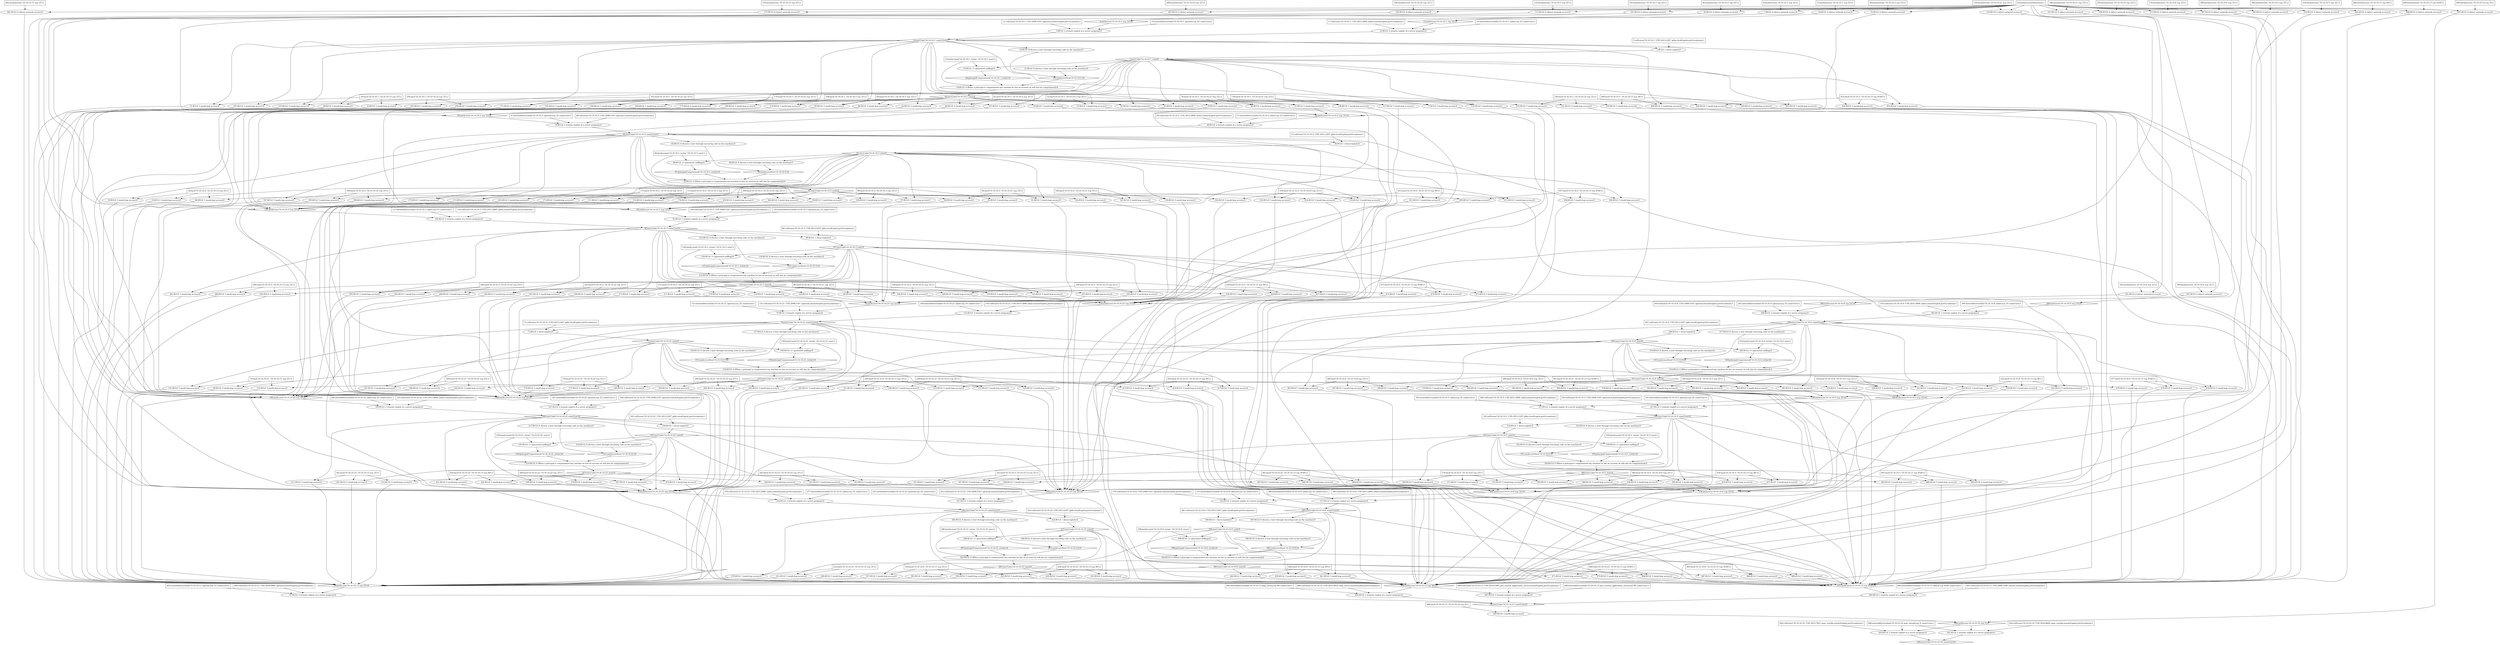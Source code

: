 digraph G {
	1 [label="1:execCode('10.10.10.1',root):0",shape=diamond];
	2 [label="2:RULE 1 (local exploit):0",shape=ellipse];
	3 [label="3:vulExists('10.10.10.1','CVE-2013-2207',glibc,localExploit,privEscalation):1",shape=box];
	4 [label="4:execCode('10.10.10.1',someUser):0",shape=diamond];
	5 [label="5:RULE 2 (remote exploit of a server program):0",shape=ellipse];
	6 [label="6:netAccess('10.10.10.1',tcp,'22'):0",shape=diamond];
	7 [label="7:RULE 6 (direct network access):0",shape=ellipse];
	8 [label="8:hacl(internet,'10.10.10.1',tcp,'22'):1",shape=box];
	9 [label="9:attackerLocated(internet):1",shape=box];
	10 [label="10:networkServiceInfo('10.10.10.1',openssh,tcp,'22',someUser):1",shape=box];
	11 [label="11:vulExists('10.10.10.1','CVE-2008-5161',openssh,remoteExploit,privEscalation):1",shape=box];
	12 [label="12:RULE 2 (remote exploit of a server program):0",shape=ellipse];
	13 [label="13:netAccess('10.10.10.1',tcp,'25'):0",shape=diamond];
	14 [label="14:RULE 6 (direct network access):0",shape=ellipse];
	15 [label="15:hacl(internet,'10.10.10.1',tcp,'25'):1",shape=box];
	16 [label="16:networkServiceInfo('10.10.10.1',safari,tcp,'25',someUser):1",shape=box];
	17 [label="17:vulExists('10.10.10.1','CVE-2015-2808',safari,remoteExploit,privEscalation):1",shape=box];
	18 [label="18:execCode('10.10.10.1',user):0",shape=diamond];
	19 [label="19:RULE 0 (When a principal is compromised any machine he has an account on will also be compromised):0",shape=ellipse];
	20 [label="20:canAccessHost('10.10.10.1'):0",shape=diamond];
	21 [label="21:RULE 8 (Access a host through executing code on the machine):0",shape=ellipse];
	22 [label="22:RULE 8 (Access a host through executing code on the machine):0",shape=ellipse];
	23 [label="23:hasAccount('10.10.10.1_victim','10.10.10.1',user):1",shape=box];
	24 [label="24:principalCompromised('10.10.10.1_victim'):0",shape=diamond];
	25 [label="25:RULE 11 (password sniffing):0",shape=ellipse];
	26 [label="26:execCode('10.10.10.13',someUser):0",shape=diamond];
	27 [label="27:RULE 2 (remote exploit of a server program):0",shape=ellipse];
	28 [label="28:netAccess('10.10.10.13',tcp,'25'):0",shape=diamond];
	29 [label="29:RULE 5 (multi-hop access):0",shape=ellipse];
	30 [label="30:hacl('10.10.10.1','10.10.10.13',tcp,'25'):1",shape=box];
	31 [label="31:RULE 5 (multi-hop access):0",shape=ellipse];
	32 [label="32:RULE 5 (multi-hop access):0",shape=ellipse];
	33 [label="33:RULE 5 (multi-hop access):0",shape=ellipse];
	34 [label="34:hacl('10.10.10.2','10.10.10.13',tcp,'25'):1",shape=box];
	35 [label="35:execCode('10.10.10.2',root):0",shape=diamond];
	36 [label="36:RULE 1 (local exploit):0",shape=ellipse];
	37 [label="37:vulExists('10.10.10.2','CVE-2013-2207',glibc,localExploit,privEscalation):1",shape=box];
	38 [label="38:execCode('10.10.10.2',someUser):0",shape=diamond];
	39 [label="39:RULE 2 (remote exploit of a server program):0",shape=ellipse];
	40 [label="40:netAccess('10.10.10.2',tcp,'22'):0",shape=diamond];
	41 [label="41:RULE 5 (multi-hop access):0",shape=ellipse];
	42 [label="42:hacl('10.10.10.1','10.10.10.2',tcp,'22'):1",shape=box];
	43 [label="43:RULE 5 (multi-hop access):0",shape=ellipse];
	44 [label="44:RULE 5 (multi-hop access):0",shape=ellipse];
	45 [label="45:RULE 6 (direct network access):0",shape=ellipse];
	46 [label="46:hacl(internet,'10.10.10.2',tcp,'22'):1",shape=box];
	47 [label="47:networkServiceInfo('10.10.10.2',openssh,tcp,'22',someUser):1",shape=box];
	48 [label="48:vulExists('10.10.10.2','CVE-2008-5161',openssh,remoteExploit,privEscalation):1",shape=box];
	49 [label="49:RULE 2 (remote exploit of a server program):0",shape=ellipse];
	50 [label="50:netAccess('10.10.10.2',tcp,'25'):0",shape=diamond];
	51 [label="51:RULE 5 (multi-hop access):0",shape=ellipse];
	52 [label="52:hacl('10.10.10.1','10.10.10.2',tcp,'25'):1",shape=box];
	53 [label="53:RULE 5 (multi-hop access):0",shape=ellipse];
	54 [label="54:RULE 5 (multi-hop access):0",shape=ellipse];
	55 [label="55:RULE 6 (direct network access):0",shape=ellipse];
	56 [label="56:hacl(internet,'10.10.10.2',tcp,'25'):1",shape=box];
	57 [label="57:networkServiceInfo('10.10.10.2',safari,tcp,'25',someUser):1",shape=box];
	58 [label="58:vulExists('10.10.10.2','CVE-2015-2808',safari,remoteExploit,privEscalation):1",shape=box];
	59 [label="59:RULE 5 (multi-hop access):0",shape=ellipse];
	60 [label="60:RULE 5 (multi-hop access):0",shape=ellipse];
	61 [label="61:execCode('10.10.10.2',user):0",shape=diamond];
	62 [label="62:RULE 0 (When a principal is compromised any machine he has an account on will also be compromised):0",shape=ellipse];
	63 [label="63:canAccessHost('10.10.10.2'):0",shape=diamond];
	64 [label="64:RULE 8 (Access a host through executing code on the machine):0",shape=ellipse];
	65 [label="65:RULE 8 (Access a host through executing code on the machine):0",shape=ellipse];
	66 [label="66:hasAccount('10.10.10.2_victim','10.10.10.2',user):1",shape=box];
	67 [label="67:principalCompromised('10.10.10.2_victim'):0",shape=diamond];
	68 [label="68:RULE 11 (password sniffing):0",shape=ellipse];
	69 [label="69:RULE 5 (multi-hop access):0",shape=ellipse];
	70 [label="70:hacl('10.10.10.21','10.10.10.13',tcp,'25'):1",shape=box];
	71 [label="71:execCode('10.10.10.21',root):0",shape=diamond];
	72 [label="72:RULE 1 (local exploit):0",shape=ellipse];
	73 [label="73:vulExists('10.10.10.21','CVE-2013-2207',glibc,localExploit,privEscalation):1",shape=box];
	74 [label="74:execCode('10.10.10.21',someUser):0",shape=diamond];
	75 [label="75:RULE 2 (remote exploit of a server program):0",shape=ellipse];
	76 [label="76:netAccess('10.10.10.21',tcp,'22'):0",shape=diamond];
	77 [label="77:RULE 5 (multi-hop access):0",shape=ellipse];
	78 [label="78:hacl('10.10.10.1','10.10.10.21',tcp,'22'):1",shape=box];
	79 [label="79:RULE 5 (multi-hop access):0",shape=ellipse];
	80 [label="80:RULE 5 (multi-hop access):0",shape=ellipse];
	81 [label="81:RULE 5 (multi-hop access):0",shape=ellipse];
	82 [label="82:hacl('10.10.10.2','10.10.10.21',tcp,'22'):1",shape=box];
	83 [label="83:RULE 5 (multi-hop access):0",shape=ellipse];
	84 [label="84:RULE 5 (multi-hop access):0",shape=ellipse];
	85 [label="85:RULE 5 (multi-hop access):0",shape=ellipse];
	86 [label="86:hacl('10.10.10.3','10.10.10.21',tcp,'22'):1",shape=box];
	87 [label="87:execCode('10.10.10.3',root):0",shape=diamond];
	88 [label="88:RULE 1 (local exploit):0",shape=ellipse];
	89 [label="89:vulExists('10.10.10.3','CVE-2013-2207',glibc,localExploit,privEscalation):1",shape=box];
	90 [label="90:execCode('10.10.10.3',someUser):0",shape=diamond];
	91 [label="91:RULE 2 (remote exploit of a server program):0",shape=ellipse];
	92 [label="92:netAccess('10.10.10.3',tcp,'22'):0",shape=diamond];
	93 [label="93:RULE 5 (multi-hop access):0",shape=ellipse];
	94 [label="94:hacl('10.10.10.1','10.10.10.3',tcp,'22'):1",shape=box];
	95 [label="95:RULE 5 (multi-hop access):0",shape=ellipse];
	96 [label="96:RULE 5 (multi-hop access):0",shape=ellipse];
	97 [label="97:RULE 5 (multi-hop access):0",shape=ellipse];
	98 [label="98:hacl('10.10.10.2','10.10.10.3',tcp,'22'):1",shape=box];
	99 [label="99:RULE 5 (multi-hop access):0",shape=ellipse];
	100 [label="100:RULE 5 (multi-hop access):0",shape=ellipse];
	101 [label="101:RULE 6 (direct network access):0",shape=ellipse];
	102 [label="102:hacl(internet,'10.10.10.3',tcp,'22'):1",shape=box];
	103 [label="103:networkServiceInfo('10.10.10.3',openssh,tcp,'22',someUser):1",shape=box];
	104 [label="104:vulExists('10.10.10.3','CVE-2008-5161',openssh,remoteExploit,privEscalation):1",shape=box];
	105 [label="105:RULE 2 (remote exploit of a server program):0",shape=ellipse];
	106 [label="106:netAccess('10.10.10.3',tcp,'25'):0",shape=diamond];
	107 [label="107:RULE 5 (multi-hop access):0",shape=ellipse];
	108 [label="108:hacl('10.10.10.1','10.10.10.3',tcp,'25'):1",shape=box];
	109 [label="109:RULE 5 (multi-hop access):0",shape=ellipse];
	110 [label="110:RULE 5 (multi-hop access):0",shape=ellipse];
	111 [label="111:RULE 5 (multi-hop access):0",shape=ellipse];
	112 [label="112:hacl('10.10.10.2','10.10.10.3',tcp,'25'):1",shape=box];
	113 [label="113:RULE 5 (multi-hop access):0",shape=ellipse];
	114 [label="114:RULE 5 (multi-hop access):0",shape=ellipse];
	115 [label="115:RULE 6 (direct network access):0",shape=ellipse];
	116 [label="116:hacl(internet,'10.10.10.3',tcp,'25'):1",shape=box];
	117 [label="117:networkServiceInfo('10.10.10.3',safari,tcp,'25',someUser):1",shape=box];
	118 [label="118:vulExists('10.10.10.3','CVE-2015-2808',safari,remoteExploit,privEscalation):1",shape=box];
	119 [label="119:RULE 5 (multi-hop access):0",shape=ellipse];
	120 [label="120:RULE 5 (multi-hop access):0",shape=ellipse];
	121 [label="121:execCode('10.10.10.3',user):0",shape=diamond];
	122 [label="122:RULE 0 (When a principal is compromised any machine he has an account on will also be compromised):0",shape=ellipse];
	123 [label="123:canAccessHost('10.10.10.3'):0",shape=diamond];
	124 [label="124:RULE 8 (Access a host through executing code on the machine):0",shape=ellipse];
	125 [label="125:RULE 8 (Access a host through executing code on the machine):0",shape=ellipse];
	126 [label="126:hasAccount('10.10.10.3_victim','10.10.10.3',user):1",shape=box];
	127 [label="127:principalCompromised('10.10.10.3_victim'):0",shape=diamond];
	128 [label="128:RULE 11 (password sniffing):0",shape=ellipse];
	129 [label="129:RULE 6 (direct network access):0",shape=ellipse];
	130 [label="130:hacl(internet,'10.10.10.21',tcp,'22'):1",shape=box];
	131 [label="131:networkServiceInfo('10.10.10.21',openssh,tcp,'22',someUser):1",shape=box];
	132 [label="132:vulExists('10.10.10.21','CVE-2008-5161',openssh,remoteExploit,privEscalation):1",shape=box];
	133 [label="133:RULE 2 (remote exploit of a server program):0",shape=ellipse];
	134 [label="134:netAccess('10.10.10.21',tcp,'25'):0",shape=diamond];
	135 [label="135:RULE 5 (multi-hop access):0",shape=ellipse];
	136 [label="136:hacl('10.10.10.1','10.10.10.21',tcp,'25'):1",shape=box];
	137 [label="137:RULE 5 (multi-hop access):0",shape=ellipse];
	138 [label="138:RULE 5 (multi-hop access):0",shape=ellipse];
	139 [label="139:RULE 5 (multi-hop access):0",shape=ellipse];
	140 [label="140:hacl('10.10.10.2','10.10.10.21',tcp,'25'):1",shape=box];
	141 [label="141:RULE 5 (multi-hop access):0",shape=ellipse];
	142 [label="142:RULE 5 (multi-hop access):0",shape=ellipse];
	143 [label="143:RULE 5 (multi-hop access):0",shape=ellipse];
	144 [label="144:hacl('10.10.10.3','10.10.10.21',tcp,'25'):1",shape=box];
	145 [label="145:RULE 5 (multi-hop access):0",shape=ellipse];
	146 [label="146:RULE 5 (multi-hop access):0",shape=ellipse];
	147 [label="147:RULE 6 (direct network access):0",shape=ellipse];
	148 [label="148:hacl(internet,'10.10.10.21',tcp,'25'):1",shape=box];
	149 [label="149:networkServiceInfo('10.10.10.21',safari,tcp,'25',someUser):1",shape=box];
	150 [label="150:vulExists('10.10.10.21','CVE-2015-2808',safari,remoteExploit,privEscalation):1",shape=box];
	151 [label="151:RULE 5 (multi-hop access):0",shape=ellipse];
	152 [label="152:RULE 5 (multi-hop access):0",shape=ellipse];
	153 [label="153:execCode('10.10.10.21',user):0",shape=diamond];
	154 [label="154:RULE 0 (When a principal is compromised any machine he has an account on will also be compromised):0",shape=ellipse];
	155 [label="155:canAccessHost('10.10.10.21'):0",shape=diamond];
	156 [label="156:RULE 8 (Access a host through executing code on the machine):0",shape=ellipse];
	157 [label="157:RULE 8 (Access a host through executing code on the machine):0",shape=ellipse];
	158 [label="158:hasAccount('10.10.10.21_victim','10.10.10.21',user):1",shape=box];
	159 [label="159:principalCompromised('10.10.10.21_victim'):0",shape=diamond];
	160 [label="160:RULE 11 (password sniffing):0",shape=ellipse];
	161 [label="161:RULE 5 (multi-hop access):0",shape=ellipse];
	162 [label="162:hacl('10.10.10.22','10.10.10.13',tcp,'25'):1",shape=box];
	163 [label="163:execCode('10.10.10.22',root):0",shape=diamond];
	164 [label="164:RULE 1 (local exploit):0",shape=ellipse];
	165 [label="165:vulExists('10.10.10.22','CVE-2013-2207',glibc,localExploit,privEscalation):1",shape=box];
	166 [label="166:execCode('10.10.10.22',someUser):0",shape=diamond];
	167 [label="167:RULE 2 (remote exploit of a server program):0",shape=ellipse];
	168 [label="168:netAccess('10.10.10.22',tcp,'22'):0",shape=diamond];
	169 [label="169:RULE 5 (multi-hop access):0",shape=ellipse];
	170 [label="170:hacl('10.10.10.1','10.10.10.22',tcp,'22'):1",shape=box];
	171 [label="171:RULE 5 (multi-hop access):0",shape=ellipse];
	172 [label="172:RULE 5 (multi-hop access):0",shape=ellipse];
	173 [label="173:RULE 5 (multi-hop access):0",shape=ellipse];
	174 [label="174:hacl('10.10.10.2','10.10.10.22',tcp,'22'):1",shape=box];
	175 [label="175:RULE 5 (multi-hop access):0",shape=ellipse];
	176 [label="176:RULE 5 (multi-hop access):0",shape=ellipse];
	177 [label="177:RULE 5 (multi-hop access):0",shape=ellipse];
	178 [label="178:hacl('10.10.10.21','10.10.10.22',tcp,'22'):1",shape=box];
	179 [label="179:RULE 5 (multi-hop access):0",shape=ellipse];
	180 [label="180:RULE 5 (multi-hop access):0",shape=ellipse];
	181 [label="181:RULE 5 (multi-hop access):0",shape=ellipse];
	182 [label="182:hacl('10.10.10.3','10.10.10.22',tcp,'22'):1",shape=box];
	183 [label="183:RULE 5 (multi-hop access):0",shape=ellipse];
	184 [label="184:RULE 5 (multi-hop access):0",shape=ellipse];
	185 [label="185:RULE 6 (direct network access):0",shape=ellipse];
	186 [label="186:hacl(internet,'10.10.10.22',tcp,'22'):1",shape=box];
	187 [label="187:networkServiceInfo('10.10.10.22',openssh,tcp,'22',someUser):1",shape=box];
	188 [label="188:vulExists('10.10.10.22','CVE-2008-5161',openssh,remoteExploit,privEscalation):1",shape=box];
	189 [label="189:RULE 2 (remote exploit of a server program):0",shape=ellipse];
	190 [label="190:netAccess('10.10.10.22',tcp,'25'):0",shape=diamond];
	191 [label="191:RULE 5 (multi-hop access):0",shape=ellipse];
	192 [label="192:hacl('10.10.10.1','10.10.10.22',tcp,'25'):1",shape=box];
	193 [label="193:RULE 5 (multi-hop access):0",shape=ellipse];
	194 [label="194:RULE 5 (multi-hop access):0",shape=ellipse];
	195 [label="195:RULE 5 (multi-hop access):0",shape=ellipse];
	196 [label="196:hacl('10.10.10.2','10.10.10.22',tcp,'25'):1",shape=box];
	197 [label="197:RULE 5 (multi-hop access):0",shape=ellipse];
	198 [label="198:RULE 5 (multi-hop access):0",shape=ellipse];
	199 [label="199:RULE 5 (multi-hop access):0",shape=ellipse];
	200 [label="200:hacl('10.10.10.21','10.10.10.22',tcp,'25'):1",shape=box];
	201 [label="201:RULE 5 (multi-hop access):0",shape=ellipse];
	202 [label="202:RULE 5 (multi-hop access):0",shape=ellipse];
	203 [label="203:RULE 5 (multi-hop access):0",shape=ellipse];
	204 [label="204:hacl('10.10.10.3','10.10.10.22',tcp,'25'):1",shape=box];
	205 [label="205:RULE 5 (multi-hop access):0",shape=ellipse];
	206 [label="206:RULE 5 (multi-hop access):0",shape=ellipse];
	207 [label="207:RULE 6 (direct network access):0",shape=ellipse];
	208 [label="208:hacl(internet,'10.10.10.22',tcp,'25'):1",shape=box];
	209 [label="209:networkServiceInfo('10.10.10.22',safari,tcp,'25',someUser):1",shape=box];
	210 [label="210:vulExists('10.10.10.22','CVE-2015-2808',safari,remoteExploit,privEscalation):1",shape=box];
	211 [label="211:RULE 5 (multi-hop access):0",shape=ellipse];
	212 [label="212:RULE 5 (multi-hop access):0",shape=ellipse];
	213 [label="213:execCode('10.10.10.22',user):0",shape=diamond];
	214 [label="214:RULE 0 (When a principal is compromised any machine he has an account on will also be compromised):0",shape=ellipse];
	215 [label="215:canAccessHost('10.10.10.22'):0",shape=diamond];
	216 [label="216:RULE 8 (Access a host through executing code on the machine):0",shape=ellipse];
	217 [label="217:RULE 8 (Access a host through executing code on the machine):0",shape=ellipse];
	218 [label="218:hasAccount('10.10.10.22_victim','10.10.10.22',user):1",shape=box];
	219 [label="219:principalCompromised('10.10.10.22_victim'):0",shape=diamond];
	220 [label="220:RULE 11 (password sniffing):0",shape=ellipse];
	221 [label="221:RULE 5 (multi-hop access):0",shape=ellipse];
	222 [label="222:hacl('10.10.10.23','10.10.10.13',tcp,'25'):1",shape=box];
	223 [label="223:execCode('10.10.10.23',root):0",shape=diamond];
	224 [label="224:RULE 1 (local exploit):0",shape=ellipse];
	225 [label="225:vulExists('10.10.10.23','CVE-2013-2207',glibc,localExploit,privEscalation):1",shape=box];
	226 [label="226:execCode('10.10.10.23',someUser):0",shape=diamond];
	227 [label="227:RULE 2 (remote exploit of a server program):0",shape=ellipse];
	228 [label="228:netAccess('10.10.10.23',tcp,'22'):0",shape=diamond];
	229 [label="229:RULE 5 (multi-hop access):0",shape=ellipse];
	230 [label="230:hacl('10.10.10.1','10.10.10.23',tcp,'22'):1",shape=box];
	231 [label="231:RULE 5 (multi-hop access):0",shape=ellipse];
	232 [label="232:RULE 5 (multi-hop access):0",shape=ellipse];
	233 [label="233:RULE 5 (multi-hop access):0",shape=ellipse];
	234 [label="234:hacl('10.10.10.2','10.10.10.23',tcp,'22'):1",shape=box];
	235 [label="235:RULE 5 (multi-hop access):0",shape=ellipse];
	236 [label="236:RULE 5 (multi-hop access):0",shape=ellipse];
	237 [label="237:RULE 5 (multi-hop access):0",shape=ellipse];
	238 [label="238:hacl('10.10.10.21','10.10.10.23',tcp,'22'):1",shape=box];
	239 [label="239:RULE 5 (multi-hop access):0",shape=ellipse];
	240 [label="240:RULE 5 (multi-hop access):0",shape=ellipse];
	241 [label="241:RULE 5 (multi-hop access):0",shape=ellipse];
	242 [label="242:hacl('10.10.10.22','10.10.10.23',tcp,'22'):1",shape=box];
	243 [label="243:RULE 5 (multi-hop access):0",shape=ellipse];
	244 [label="244:RULE 5 (multi-hop access):0",shape=ellipse];
	245 [label="245:RULE 5 (multi-hop access):0",shape=ellipse];
	246 [label="246:hacl('10.10.10.3','10.10.10.23',tcp,'22'):1",shape=box];
	247 [label="247:RULE 5 (multi-hop access):0",shape=ellipse];
	248 [label="248:RULE 5 (multi-hop access):0",shape=ellipse];
	249 [label="249:RULE 6 (direct network access):0",shape=ellipse];
	250 [label="250:hacl(internet,'10.10.10.23',tcp,'22'):1",shape=box];
	251 [label="251:networkServiceInfo('10.10.10.23',openssh,tcp,'22',someUser):1",shape=box];
	252 [label="252:vulExists('10.10.10.23','CVE-2008-5161',openssh,remoteExploit,privEscalation):1",shape=box];
	253 [label="253:RULE 2 (remote exploit of a server program):0",shape=ellipse];
	254 [label="254:netAccess('10.10.10.23',tcp,'25'):0",shape=diamond];
	255 [label="255:RULE 5 (multi-hop access):0",shape=ellipse];
	256 [label="256:hacl('10.10.10.1','10.10.10.23',tcp,'25'):1",shape=box];
	257 [label="257:RULE 5 (multi-hop access):0",shape=ellipse];
	258 [label="258:RULE 5 (multi-hop access):0",shape=ellipse];
	259 [label="259:RULE 5 (multi-hop access):0",shape=ellipse];
	260 [label="260:hacl('10.10.10.2','10.10.10.23',tcp,'25'):1",shape=box];
	261 [label="261:RULE 5 (multi-hop access):0",shape=ellipse];
	262 [label="262:RULE 5 (multi-hop access):0",shape=ellipse];
	263 [label="263:RULE 5 (multi-hop access):0",shape=ellipse];
	264 [label="264:hacl('10.10.10.21','10.10.10.23',tcp,'25'):1",shape=box];
	265 [label="265:RULE 5 (multi-hop access):0",shape=ellipse];
	266 [label="266:RULE 5 (multi-hop access):0",shape=ellipse];
	267 [label="267:RULE 5 (multi-hop access):0",shape=ellipse];
	268 [label="268:hacl('10.10.10.22','10.10.10.23',tcp,'25'):1",shape=box];
	269 [label="269:RULE 5 (multi-hop access):0",shape=ellipse];
	270 [label="270:RULE 5 (multi-hop access):0",shape=ellipse];
	271 [label="271:RULE 5 (multi-hop access):0",shape=ellipse];
	272 [label="272:hacl('10.10.10.3','10.10.10.23',tcp,'25'):1",shape=box];
	273 [label="273:RULE 5 (multi-hop access):0",shape=ellipse];
	274 [label="274:RULE 5 (multi-hop access):0",shape=ellipse];
	275 [label="275:RULE 6 (direct network access):0",shape=ellipse];
	276 [label="276:hacl(internet,'10.10.10.23',tcp,'25'):1",shape=box];
	277 [label="277:networkServiceInfo('10.10.10.23',safari,tcp,'25',someUser):1",shape=box];
	278 [label="278:vulExists('10.10.10.23','CVE-2015-2808',safari,remoteExploit,privEscalation):1",shape=box];
	279 [label="279:RULE 5 (multi-hop access):0",shape=ellipse];
	280 [label="280:RULE 5 (multi-hop access):0",shape=ellipse];
	281 [label="281:execCode('10.10.10.23',user):0",shape=diamond];
	282 [label="282:RULE 0 (When a principal is compromised any machine he has an account on will also be compromised):0",shape=ellipse];
	283 [label="283:canAccessHost('10.10.10.23'):0",shape=diamond];
	284 [label="284:RULE 8 (Access a host through executing code on the machine):0",shape=ellipse];
	285 [label="285:RULE 8 (Access a host through executing code on the machine):0",shape=ellipse];
	286 [label="286:hasAccount('10.10.10.23_victim','10.10.10.23',user):1",shape=box];
	287 [label="287:principalCompromised('10.10.10.23_victim'):0",shape=diamond];
	288 [label="288:RULE 11 (password sniffing):0",shape=ellipse];
	289 [label="289:RULE 5 (multi-hop access):0",shape=ellipse];
	290 [label="290:hacl('10.10.10.3','10.10.10.13',tcp,'25'):1",shape=box];
	291 [label="291:RULE 5 (multi-hop access):0",shape=ellipse];
	292 [label="292:RULE 5 (multi-hop access):0",shape=ellipse];
	293 [label="293:RULE 5 (multi-hop access):0",shape=ellipse];
	294 [label="294:hacl('10.10.10.4','10.10.10.13',tcp,'25'):1",shape=box];
	295 [label="295:execCode('10.10.10.4',root):0",shape=diamond];
	296 [label="296:RULE 1 (local exploit):0",shape=ellipse];
	297 [label="297:vulExists('10.10.10.4','CVE-2013-2207',glibc,localExploit,privEscalation):1",shape=box];
	298 [label="298:execCode('10.10.10.4',someUser):0",shape=diamond];
	299 [label="299:RULE 2 (remote exploit of a server program):0",shape=ellipse];
	300 [label="300:netAccess('10.10.10.4',tcp,'22'):0",shape=diamond];
	301 [label="301:RULE 6 (direct network access):0",shape=ellipse];
	302 [label="302:hacl(internet,'10.10.10.4',tcp,'22'):1",shape=box];
	303 [label="303:networkServiceInfo('10.10.10.4',openssh,tcp,'22',someUser):1",shape=box];
	304 [label="304:vulExists('10.10.10.4','CVE-2008-5161',openssh,remoteExploit,privEscalation):1",shape=box];
	305 [label="305:RULE 2 (remote exploit of a server program):0",shape=ellipse];
	306 [label="306:netAccess('10.10.10.4',tcp,'25'):0",shape=diamond];
	307 [label="307:RULE 6 (direct network access):0",shape=ellipse];
	308 [label="308:hacl(internet,'10.10.10.4',tcp,'25'):1",shape=box];
	309 [label="309:networkServiceInfo('10.10.10.4',safari,tcp,'25',someUser):1",shape=box];
	310 [label="310:vulExists('10.10.10.4','CVE-2015-2808',safari,remoteExploit,privEscalation):1",shape=box];
	311 [label="311:RULE 5 (multi-hop access):0",shape=ellipse];
	312 [label="312:RULE 5 (multi-hop access):0",shape=ellipse];
	313 [label="313:execCode('10.10.10.4',user):0",shape=diamond];
	314 [label="314:RULE 0 (When a principal is compromised any machine he has an account on will also be compromised):0",shape=ellipse];
	315 [label="315:canAccessHost('10.10.10.4'):0",shape=diamond];
	316 [label="316:RULE 8 (Access a host through executing code on the machine):0",shape=ellipse];
	317 [label="317:RULE 8 (Access a host through executing code on the machine):0",shape=ellipse];
	318 [label="318:hasAccount('10.10.10.4_victim','10.10.10.4',user):1",shape=box];
	319 [label="319:principalCompromised('10.10.10.4_victim'):0",shape=diamond];
	320 [label="320:RULE 11 (password sniffing):0",shape=ellipse];
	321 [label="321:RULE 5 (multi-hop access):0",shape=ellipse];
	322 [label="322:hacl('10.10.10.5','10.10.10.13',tcp,'25'):1",shape=box];
	323 [label="323:execCode('10.10.10.5',root):0",shape=diamond];
	324 [label="324:RULE 1 (local exploit):0",shape=ellipse];
	325 [label="325:vulExists('10.10.10.5','CVE-2013-2207',glibc,localExploit,privEscalation):1",shape=box];
	326 [label="326:execCode('10.10.10.5',someUser):0",shape=diamond];
	327 [label="327:RULE 2 (remote exploit of a server program):0",shape=ellipse];
	328 [label="328:netAccess('10.10.10.5',tcp,'22'):0",shape=diamond];
	329 [label="329:RULE 5 (multi-hop access):0",shape=ellipse];
	330 [label="330:hacl('10.10.10.4','10.10.10.5',tcp,'22'):1",shape=box];
	331 [label="331:RULE 5 (multi-hop access):0",shape=ellipse];
	332 [label="332:RULE 5 (multi-hop access):0",shape=ellipse];
	333 [label="333:RULE 6 (direct network access):0",shape=ellipse];
	334 [label="334:hacl(internet,'10.10.10.5',tcp,'22'):1",shape=box];
	335 [label="335:networkServiceInfo('10.10.10.5',openssh,tcp,'22',someUser):1",shape=box];
	336 [label="336:vulExists('10.10.10.5','CVE-2008-5161',openssh,remoteExploit,privEscalation):1",shape=box];
	337 [label="337:RULE 2 (remote exploit of a server program):0",shape=ellipse];
	338 [label="338:netAccess('10.10.10.5',tcp,'25'):0",shape=diamond];
	339 [label="339:RULE 5 (multi-hop access):0",shape=ellipse];
	340 [label="340:hacl('10.10.10.4','10.10.10.5',tcp,'25'):1",shape=box];
	341 [label="341:RULE 5 (multi-hop access):0",shape=ellipse];
	342 [label="342:RULE 5 (multi-hop access):0",shape=ellipse];
	343 [label="343:RULE 6 (direct network access):0",shape=ellipse];
	344 [label="344:hacl(internet,'10.10.10.5',tcp,'25'):1",shape=box];
	345 [label="345:networkServiceInfo('10.10.10.5',safari,tcp,'25',someUser):1",shape=box];
	346 [label="346:vulExists('10.10.10.5','CVE-2015-2808',safari,remoteExploit,privEscalation):1",shape=box];
	347 [label="347:RULE 5 (multi-hop access):0",shape=ellipse];
	348 [label="348:RULE 5 (multi-hop access):0",shape=ellipse];
	349 [label="349:execCode('10.10.10.5',user):0",shape=diamond];
	350 [label="350:RULE 0 (When a principal is compromised any machine he has an account on will also be compromised):0",shape=ellipse];
	351 [label="351:canAccessHost('10.10.10.5'):0",shape=diamond];
	352 [label="352:RULE 8 (Access a host through executing code on the machine):0",shape=ellipse];
	353 [label="353:RULE 8 (Access a host through executing code on the machine):0",shape=ellipse];
	354 [label="354:hasAccount('10.10.10.5_victim','10.10.10.5',user):1",shape=box];
	355 [label="355:principalCompromised('10.10.10.5_victim'):0",shape=diamond];
	356 [label="356:RULE 11 (password sniffing):0",shape=ellipse];
	357 [label="357:RULE 5 (multi-hop access):0",shape=ellipse];
	358 [label="358:hacl('10.10.10.6','10.10.10.13',tcp,'25'):1",shape=box];
	359 [label="359:execCode('10.10.10.6',root):0",shape=diamond];
	360 [label="360:RULE 1 (local exploit):0",shape=ellipse];
	361 [label="361:vulExists('10.10.10.6','CVE-2013-2207',glibc,localExploit,privEscalation):1",shape=box];
	362 [label="362:execCode('10.10.10.6',someUser):0",shape=diamond];
	363 [label="363:RULE 2 (remote exploit of a server program):0",shape=ellipse];
	364 [label="364:netAccess('10.10.10.6',tcp,'22'):0",shape=diamond];
	365 [label="365:RULE 5 (multi-hop access):0",shape=ellipse];
	366 [label="366:hacl('10.10.10.4','10.10.10.6',tcp,'22'):1",shape=box];
	367 [label="367:RULE 5 (multi-hop access):0",shape=ellipse];
	368 [label="368:RULE 5 (multi-hop access):0",shape=ellipse];
	369 [label="369:RULE 5 (multi-hop access):0",shape=ellipse];
	370 [label="370:hacl('10.10.10.5','10.10.10.6',tcp,'22'):1",shape=box];
	371 [label="371:RULE 5 (multi-hop access):0",shape=ellipse];
	372 [label="372:RULE 5 (multi-hop access):0",shape=ellipse];
	373 [label="373:RULE 6 (direct network access):0",shape=ellipse];
	374 [label="374:hacl(internet,'10.10.10.6',tcp,'22'):1",shape=box];
	375 [label="375:networkServiceInfo('10.10.10.6',openssh,tcp,'22',someUser):1",shape=box];
	376 [label="376:vulExists('10.10.10.6','CVE-2008-5161',openssh,remoteExploit,privEscalation):1",shape=box];
	377 [label="377:RULE 2 (remote exploit of a server program):0",shape=ellipse];
	378 [label="378:netAccess('10.10.10.6',tcp,'25'):0",shape=diamond];
	379 [label="379:RULE 5 (multi-hop access):0",shape=ellipse];
	380 [label="380:hacl('10.10.10.4','10.10.10.6',tcp,'25'):1",shape=box];
	381 [label="381:RULE 5 (multi-hop access):0",shape=ellipse];
	382 [label="382:RULE 5 (multi-hop access):0",shape=ellipse];
	383 [label="383:RULE 5 (multi-hop access):0",shape=ellipse];
	384 [label="384:hacl('10.10.10.5','10.10.10.6',tcp,'25'):1",shape=box];
	385 [label="385:RULE 5 (multi-hop access):0",shape=ellipse];
	386 [label="386:RULE 5 (multi-hop access):0",shape=ellipse];
	387 [label="387:RULE 6 (direct network access):0",shape=ellipse];
	388 [label="388:hacl(internet,'10.10.10.6',tcp,'25'):1",shape=box];
	389 [label="389:networkServiceInfo('10.10.10.6',safari,tcp,'25',someUser):1",shape=box];
	390 [label="390:vulExists('10.10.10.6','CVE-2015-2808',safari,remoteExploit,privEscalation):1",shape=box];
	391 [label="391:RULE 5 (multi-hop access):0",shape=ellipse];
	392 [label="392:RULE 5 (multi-hop access):0",shape=ellipse];
	393 [label="393:execCode('10.10.10.6',user):0",shape=diamond];
	394 [label="394:RULE 0 (When a principal is compromised any machine he has an account on will also be compromised):0",shape=ellipse];
	395 [label="395:canAccessHost('10.10.10.6'):0",shape=diamond];
	396 [label="396:RULE 8 (Access a host through executing code on the machine):0",shape=ellipse];
	397 [label="397:RULE 8 (Access a host through executing code on the machine):0",shape=ellipse];
	398 [label="398:hasAccount('10.10.10.6_victim','10.10.10.6',user):1",shape=box];
	399 [label="399:principalCompromised('10.10.10.6_victim'):0",shape=diamond];
	400 [label="400:RULE 11 (password sniffing):0",shape=ellipse];
	401 [label="401:RULE 6 (direct network access):0",shape=ellipse];
	402 [label="402:hacl(internet,'10.10.10.13',tcp,'25'):1",shape=box];
	403 [label="403:networkServiceInfo('10.10.10.13',openssl,tcp,'25',someUser):1",shape=box];
	404 [label="404:vulExists('10.10.10.13','CVE-2016-0800',openssl,remoteExploit,privEscalation):1",shape=box];
	405 [label="405:RULE 2 (remote exploit of a server program):0",shape=ellipse];
	406 [label="406:netAccess('10.10.10.13',tcp,'80'):0",shape=diamond];
	407 [label="407:RULE 5 (multi-hop access):0",shape=ellipse];
	408 [label="408:hacl('10.10.10.1','10.10.10.13',tcp,'80'):1",shape=box];
	409 [label="409:RULE 5 (multi-hop access):0",shape=ellipse];
	410 [label="410:RULE 5 (multi-hop access):0",shape=ellipse];
	411 [label="411:RULE 5 (multi-hop access):0",shape=ellipse];
	412 [label="412:hacl('10.10.10.2','10.10.10.13',tcp,'80'):1",shape=box];
	413 [label="413:RULE 5 (multi-hop access):0",shape=ellipse];
	414 [label="414:RULE 5 (multi-hop access):0",shape=ellipse];
	415 [label="415:RULE 5 (multi-hop access):0",shape=ellipse];
	416 [label="416:hacl('10.10.10.21','10.10.10.13',tcp,'80'):1",shape=box];
	417 [label="417:RULE 5 (multi-hop access):0",shape=ellipse];
	418 [label="418:RULE 5 (multi-hop access):0",shape=ellipse];
	419 [label="419:RULE 5 (multi-hop access):0",shape=ellipse];
	420 [label="420:hacl('10.10.10.22','10.10.10.13',tcp,'80'):1",shape=box];
	421 [label="421:RULE 5 (multi-hop access):0",shape=ellipse];
	422 [label="422:RULE 5 (multi-hop access):0",shape=ellipse];
	423 [label="423:RULE 5 (multi-hop access):0",shape=ellipse];
	424 [label="424:hacl('10.10.10.23','10.10.10.13',tcp,'80'):1",shape=box];
	425 [label="425:RULE 5 (multi-hop access):0",shape=ellipse];
	426 [label="426:RULE 5 (multi-hop access):0",shape=ellipse];
	427 [label="427:RULE 5 (multi-hop access):0",shape=ellipse];
	428 [label="428:hacl('10.10.10.3','10.10.10.13',tcp,'80'):1",shape=box];
	429 [label="429:RULE 5 (multi-hop access):0",shape=ellipse];
	430 [label="430:RULE 5 (multi-hop access):0",shape=ellipse];
	431 [label="431:RULE 5 (multi-hop access):0",shape=ellipse];
	432 [label="432:hacl('10.10.10.4','10.10.10.13',tcp,'80'):1",shape=box];
	433 [label="433:RULE 5 (multi-hop access):0",shape=ellipse];
	434 [label="434:RULE 5 (multi-hop access):0",shape=ellipse];
	435 [label="435:RULE 5 (multi-hop access):0",shape=ellipse];
	436 [label="436:hacl('10.10.10.5','10.10.10.13',tcp,'80'):1",shape=box];
	437 [label="437:RULE 5 (multi-hop access):0",shape=ellipse];
	438 [label="438:RULE 5 (multi-hop access):0",shape=ellipse];
	439 [label="439:RULE 5 (multi-hop access):0",shape=ellipse];
	440 [label="440:hacl('10.10.10.6','10.10.10.13',tcp,'80'):1",shape=box];
	441 [label="441:RULE 5 (multi-hop access):0",shape=ellipse];
	442 [label="442:RULE 5 (multi-hop access):0",shape=ellipse];
	443 [label="443:RULE 6 (direct network access):0",shape=ellipse];
	444 [label="444:hacl(internet,'10.10.10.13',tcp,'80'):1",shape=box];
	445 [label="445:networkServiceInfo('10.10.10.13',http_server,tcp,'80',someUser):1",shape=box];
	446 [label="446:vulExists('10.10.10.13','CVE-2012-0053',http_server,remoteExploit,privEscalation):1",shape=box];
	447 [label="447:RULE 2 (remote exploit of a server program):0",shape=ellipse];
	448 [label="448:networkServiceInfo('10.10.10.13',java_system_application_server,tcp,'80',someUser):1",shape=box];
	449 [label="449:vulExists('10.10.10.13','CVE-2010-0386',java_system_application_server,remoteExploit,privEscalation):1",shape=box];
	450 [label="450:RULE 2 (remote exploit of a server program):0",shape=ellipse];
	451 [label="451:netAccess('10.10.10.13',tcp,'8180'):0",shape=diamond];
	452 [label="452:RULE 5 (multi-hop access):0",shape=ellipse];
	453 [label="453:hacl('10.10.10.1','10.10.10.13',tcp,'8180'):1",shape=box];
	454 [label="454:RULE 5 (multi-hop access):0",shape=ellipse];
	455 [label="455:RULE 5 (multi-hop access):0",shape=ellipse];
	456 [label="456:RULE 5 (multi-hop access):0",shape=ellipse];
	457 [label="457:hacl('10.10.10.2','10.10.10.13',tcp,'8180'):1",shape=box];
	458 [label="458:RULE 5 (multi-hop access):0",shape=ellipse];
	459 [label="459:RULE 5 (multi-hop access):0",shape=ellipse];
	460 [label="460:RULE 5 (multi-hop access):0",shape=ellipse];
	461 [label="461:hacl('10.10.10.21','10.10.10.13',tcp,'8180'):1",shape=box];
	462 [label="462:RULE 5 (multi-hop access):0",shape=ellipse];
	463 [label="463:RULE 5 (multi-hop access):0",shape=ellipse];
	464 [label="464:RULE 5 (multi-hop access):0",shape=ellipse];
	465 [label="465:hacl('10.10.10.22','10.10.10.13',tcp,'8180'):1",shape=box];
	466 [label="466:RULE 5 (multi-hop access):0",shape=ellipse];
	467 [label="467:RULE 5 (multi-hop access):0",shape=ellipse];
	468 [label="468:RULE 5 (multi-hop access):0",shape=ellipse];
	469 [label="469:hacl('10.10.10.23','10.10.10.13',tcp,'8180'):1",shape=box];
	470 [label="470:RULE 5 (multi-hop access):0",shape=ellipse];
	471 [label="471:RULE 5 (multi-hop access):0",shape=ellipse];
	472 [label="472:RULE 5 (multi-hop access):0",shape=ellipse];
	473 [label="473:hacl('10.10.10.3','10.10.10.13',tcp,'8180'):1",shape=box];
	474 [label="474:RULE 5 (multi-hop access):0",shape=ellipse];
	475 [label="475:RULE 5 (multi-hop access):0",shape=ellipse];
	476 [label="476:RULE 5 (multi-hop access):0",shape=ellipse];
	477 [label="477:hacl('10.10.10.4','10.10.10.13',tcp,'8180'):1",shape=box];
	478 [label="478:RULE 5 (multi-hop access):0",shape=ellipse];
	479 [label="479:RULE 5 (multi-hop access):0",shape=ellipse];
	480 [label="480:RULE 5 (multi-hop access):0",shape=ellipse];
	481 [label="481:hacl('10.10.10.5','10.10.10.13',tcp,'8180'):1",shape=box];
	482 [label="482:RULE 5 (multi-hop access):0",shape=ellipse];
	483 [label="483:RULE 5 (multi-hop access):0",shape=ellipse];
	484 [label="484:RULE 5 (multi-hop access):0",shape=ellipse];
	485 [label="485:hacl('10.10.10.6','10.10.10.13',tcp,'8180'):1",shape=box];
	486 [label="486:RULE 5 (multi-hop access):0",shape=ellipse];
	487 [label="487:RULE 5 (multi-hop access):0",shape=ellipse];
	488 [label="488:RULE 6 (direct network access):0",shape=ellipse];
	489 [label="489:hacl(internet,'10.10.10.13',tcp,'8180'):1",shape=box];
	490 [label="490:networkServiceInfo('10.10.10.13',tomcat,tcp,'8180',someUser):1",shape=box];
	491 [label="491:vulExists('10.10.10.13','CVE-2009-3548',tomcat,remoteExploit,privEscalation):1",shape=box];
	492 [label="492:execCode('10.10.10.14',someUser):0",shape=diamond];
	493 [label="493:RULE 2 (remote exploit of a server program):0",shape=ellipse];
	494 [label="494:netAccess('10.10.10.14',tcp,'0'):0",shape=diamond];
	495 [label="495:RULE 5 (multi-hop access):0",shape=ellipse];
	496 [label="496:hacl('10.10.10.13','10.10.10.14',tcp,'0'):1",shape=box];
	497 [label="497:RULE 6 (direct network access):0",shape=ellipse];
	498 [label="498:hacl(internet,'10.10.10.14',tcp,'0'):1",shape=box];
	499 [label="499:networkServiceInfo('10.10.10.14',pam_userdb,tcp,'0',someUser):1",shape=box];
	500 [label="500:vulExists('10.10.10.14','CVE-2013-7041',pam_userdb,remoteExploit,privEscalation):1",shape=box];
	501 [label="501:RULE 2 (remote exploit of a server program):0",shape=ellipse];
	502 [label="502:vulExists('10.10.10.14','CVE-2016-6662',pam_userdb,remoteExploit,privEscalation):1",shape=box];
	3 -> 	2;
	8 -> 	7;
	9 -> 	7;
	7 -> 	6;
	6 -> 	5;
	10 -> 	5;
	11 -> 	5;
	5 -> 	4;
	15 -> 	14;
	9 -> 	14;
	14 -> 	13;
	13 -> 	12;
	16 -> 	12;
	17 -> 	12;
	12 -> 	4;
	4 -> 	2;
	2 -> 	1;
	1 -> 	21;
	21 -> 	20;
	4 -> 	22;
	22 -> 	20;
	20 -> 	19;
	23 -> 	19;
	1 -> 	25;
	23 -> 	25;
	25 -> 	24;
	24 -> 	19;
	19 -> 	18;
	30 -> 	29;
	1 -> 	29;
	29 -> 	28;
	30 -> 	31;
	4 -> 	31;
	31 -> 	28;
	30 -> 	32;
	18 -> 	32;
	32 -> 	28;
	34 -> 	33;
	37 -> 	36;
	42 -> 	41;
	1 -> 	41;
	41 -> 	40;
	42 -> 	43;
	4 -> 	43;
	43 -> 	40;
	42 -> 	44;
	18 -> 	44;
	44 -> 	40;
	46 -> 	45;
	9 -> 	45;
	45 -> 	40;
	40 -> 	39;
	47 -> 	39;
	48 -> 	39;
	39 -> 	38;
	52 -> 	51;
	1 -> 	51;
	51 -> 	50;
	52 -> 	53;
	4 -> 	53;
	53 -> 	50;
	52 -> 	54;
	18 -> 	54;
	54 -> 	50;
	56 -> 	55;
	9 -> 	55;
	55 -> 	50;
	50 -> 	49;
	57 -> 	49;
	58 -> 	49;
	49 -> 	38;
	38 -> 	36;
	36 -> 	35;
	35 -> 	33;
	33 -> 	28;
	34 -> 	59;
	38 -> 	59;
	59 -> 	28;
	34 -> 	60;
	35 -> 	64;
	64 -> 	63;
	38 -> 	65;
	65 -> 	63;
	63 -> 	62;
	66 -> 	62;
	35 -> 	68;
	66 -> 	68;
	68 -> 	67;
	67 -> 	62;
	62 -> 	61;
	61 -> 	60;
	60 -> 	28;
	70 -> 	69;
	73 -> 	72;
	78 -> 	77;
	1 -> 	77;
	77 -> 	76;
	78 -> 	79;
	4 -> 	79;
	79 -> 	76;
	78 -> 	80;
	18 -> 	80;
	80 -> 	76;
	82 -> 	81;
	35 -> 	81;
	81 -> 	76;
	82 -> 	83;
	38 -> 	83;
	83 -> 	76;
	82 -> 	84;
	61 -> 	84;
	84 -> 	76;
	86 -> 	85;
	89 -> 	88;
	94 -> 	93;
	1 -> 	93;
	93 -> 	92;
	94 -> 	95;
	4 -> 	95;
	95 -> 	92;
	94 -> 	96;
	18 -> 	96;
	96 -> 	92;
	98 -> 	97;
	35 -> 	97;
	97 -> 	92;
	98 -> 	99;
	38 -> 	99;
	99 -> 	92;
	98 -> 	100;
	61 -> 	100;
	100 -> 	92;
	102 -> 	101;
	9 -> 	101;
	101 -> 	92;
	92 -> 	91;
	103 -> 	91;
	104 -> 	91;
	91 -> 	90;
	108 -> 	107;
	1 -> 	107;
	107 -> 	106;
	108 -> 	109;
	4 -> 	109;
	109 -> 	106;
	108 -> 	110;
	18 -> 	110;
	110 -> 	106;
	112 -> 	111;
	35 -> 	111;
	111 -> 	106;
	112 -> 	113;
	38 -> 	113;
	113 -> 	106;
	112 -> 	114;
	61 -> 	114;
	114 -> 	106;
	116 -> 	115;
	9 -> 	115;
	115 -> 	106;
	106 -> 	105;
	117 -> 	105;
	118 -> 	105;
	105 -> 	90;
	90 -> 	88;
	88 -> 	87;
	87 -> 	85;
	85 -> 	76;
	86 -> 	119;
	90 -> 	119;
	119 -> 	76;
	86 -> 	120;
	87 -> 	124;
	124 -> 	123;
	90 -> 	125;
	125 -> 	123;
	123 -> 	122;
	126 -> 	122;
	87 -> 	128;
	126 -> 	128;
	128 -> 	127;
	127 -> 	122;
	122 -> 	121;
	121 -> 	120;
	120 -> 	76;
	130 -> 	129;
	9 -> 	129;
	129 -> 	76;
	76 -> 	75;
	131 -> 	75;
	132 -> 	75;
	75 -> 	74;
	136 -> 	135;
	1 -> 	135;
	135 -> 	134;
	136 -> 	137;
	4 -> 	137;
	137 -> 	134;
	136 -> 	138;
	18 -> 	138;
	138 -> 	134;
	140 -> 	139;
	35 -> 	139;
	139 -> 	134;
	140 -> 	141;
	38 -> 	141;
	141 -> 	134;
	140 -> 	142;
	61 -> 	142;
	142 -> 	134;
	144 -> 	143;
	87 -> 	143;
	143 -> 	134;
	144 -> 	145;
	90 -> 	145;
	145 -> 	134;
	144 -> 	146;
	121 -> 	146;
	146 -> 	134;
	148 -> 	147;
	9 -> 	147;
	147 -> 	134;
	134 -> 	133;
	149 -> 	133;
	150 -> 	133;
	133 -> 	74;
	74 -> 	72;
	72 -> 	71;
	71 -> 	69;
	69 -> 	28;
	70 -> 	151;
	74 -> 	151;
	151 -> 	28;
	70 -> 	152;
	71 -> 	156;
	156 -> 	155;
	74 -> 	157;
	157 -> 	155;
	155 -> 	154;
	158 -> 	154;
	71 -> 	160;
	158 -> 	160;
	160 -> 	159;
	159 -> 	154;
	154 -> 	153;
	153 -> 	152;
	152 -> 	28;
	162 -> 	161;
	165 -> 	164;
	170 -> 	169;
	1 -> 	169;
	169 -> 	168;
	170 -> 	171;
	4 -> 	171;
	171 -> 	168;
	170 -> 	172;
	18 -> 	172;
	172 -> 	168;
	174 -> 	173;
	35 -> 	173;
	173 -> 	168;
	174 -> 	175;
	38 -> 	175;
	175 -> 	168;
	174 -> 	176;
	61 -> 	176;
	176 -> 	168;
	178 -> 	177;
	71 -> 	177;
	177 -> 	168;
	178 -> 	179;
	74 -> 	179;
	179 -> 	168;
	178 -> 	180;
	153 -> 	180;
	180 -> 	168;
	182 -> 	181;
	87 -> 	181;
	181 -> 	168;
	182 -> 	183;
	90 -> 	183;
	183 -> 	168;
	182 -> 	184;
	121 -> 	184;
	184 -> 	168;
	186 -> 	185;
	9 -> 	185;
	185 -> 	168;
	168 -> 	167;
	187 -> 	167;
	188 -> 	167;
	167 -> 	166;
	192 -> 	191;
	1 -> 	191;
	191 -> 	190;
	192 -> 	193;
	4 -> 	193;
	193 -> 	190;
	192 -> 	194;
	18 -> 	194;
	194 -> 	190;
	196 -> 	195;
	35 -> 	195;
	195 -> 	190;
	196 -> 	197;
	38 -> 	197;
	197 -> 	190;
	196 -> 	198;
	61 -> 	198;
	198 -> 	190;
	200 -> 	199;
	71 -> 	199;
	199 -> 	190;
	200 -> 	201;
	74 -> 	201;
	201 -> 	190;
	200 -> 	202;
	153 -> 	202;
	202 -> 	190;
	204 -> 	203;
	87 -> 	203;
	203 -> 	190;
	204 -> 	205;
	90 -> 	205;
	205 -> 	190;
	204 -> 	206;
	121 -> 	206;
	206 -> 	190;
	208 -> 	207;
	9 -> 	207;
	207 -> 	190;
	190 -> 	189;
	209 -> 	189;
	210 -> 	189;
	189 -> 	166;
	166 -> 	164;
	164 -> 	163;
	163 -> 	161;
	161 -> 	28;
	162 -> 	211;
	166 -> 	211;
	211 -> 	28;
	162 -> 	212;
	163 -> 	216;
	216 -> 	215;
	166 -> 	217;
	217 -> 	215;
	215 -> 	214;
	218 -> 	214;
	163 -> 	220;
	218 -> 	220;
	220 -> 	219;
	219 -> 	214;
	214 -> 	213;
	213 -> 	212;
	212 -> 	28;
	222 -> 	221;
	225 -> 	224;
	230 -> 	229;
	1 -> 	229;
	229 -> 	228;
	230 -> 	231;
	4 -> 	231;
	231 -> 	228;
	230 -> 	232;
	18 -> 	232;
	232 -> 	228;
	234 -> 	233;
	35 -> 	233;
	233 -> 	228;
	234 -> 	235;
	38 -> 	235;
	235 -> 	228;
	234 -> 	236;
	61 -> 	236;
	236 -> 	228;
	238 -> 	237;
	71 -> 	237;
	237 -> 	228;
	238 -> 	239;
	74 -> 	239;
	239 -> 	228;
	238 -> 	240;
	153 -> 	240;
	240 -> 	228;
	242 -> 	241;
	163 -> 	241;
	241 -> 	228;
	242 -> 	243;
	166 -> 	243;
	243 -> 	228;
	242 -> 	244;
	213 -> 	244;
	244 -> 	228;
	246 -> 	245;
	87 -> 	245;
	245 -> 	228;
	246 -> 	247;
	90 -> 	247;
	247 -> 	228;
	246 -> 	248;
	121 -> 	248;
	248 -> 	228;
	250 -> 	249;
	9 -> 	249;
	249 -> 	228;
	228 -> 	227;
	251 -> 	227;
	252 -> 	227;
	227 -> 	226;
	256 -> 	255;
	1 -> 	255;
	255 -> 	254;
	256 -> 	257;
	4 -> 	257;
	257 -> 	254;
	256 -> 	258;
	18 -> 	258;
	258 -> 	254;
	260 -> 	259;
	35 -> 	259;
	259 -> 	254;
	260 -> 	261;
	38 -> 	261;
	261 -> 	254;
	260 -> 	262;
	61 -> 	262;
	262 -> 	254;
	264 -> 	263;
	71 -> 	263;
	263 -> 	254;
	264 -> 	265;
	74 -> 	265;
	265 -> 	254;
	264 -> 	266;
	153 -> 	266;
	266 -> 	254;
	268 -> 	267;
	163 -> 	267;
	267 -> 	254;
	268 -> 	269;
	166 -> 	269;
	269 -> 	254;
	268 -> 	270;
	213 -> 	270;
	270 -> 	254;
	272 -> 	271;
	87 -> 	271;
	271 -> 	254;
	272 -> 	273;
	90 -> 	273;
	273 -> 	254;
	272 -> 	274;
	121 -> 	274;
	274 -> 	254;
	276 -> 	275;
	9 -> 	275;
	275 -> 	254;
	254 -> 	253;
	277 -> 	253;
	278 -> 	253;
	253 -> 	226;
	226 -> 	224;
	224 -> 	223;
	223 -> 	221;
	221 -> 	28;
	222 -> 	279;
	226 -> 	279;
	279 -> 	28;
	222 -> 	280;
	223 -> 	284;
	284 -> 	283;
	226 -> 	285;
	285 -> 	283;
	283 -> 	282;
	286 -> 	282;
	223 -> 	288;
	286 -> 	288;
	288 -> 	287;
	287 -> 	282;
	282 -> 	281;
	281 -> 	280;
	280 -> 	28;
	290 -> 	289;
	87 -> 	289;
	289 -> 	28;
	290 -> 	291;
	90 -> 	291;
	291 -> 	28;
	290 -> 	292;
	121 -> 	292;
	292 -> 	28;
	294 -> 	293;
	297 -> 	296;
	302 -> 	301;
	9 -> 	301;
	301 -> 	300;
	300 -> 	299;
	303 -> 	299;
	304 -> 	299;
	299 -> 	298;
	308 -> 	307;
	9 -> 	307;
	307 -> 	306;
	306 -> 	305;
	309 -> 	305;
	310 -> 	305;
	305 -> 	298;
	298 -> 	296;
	296 -> 	295;
	295 -> 	293;
	293 -> 	28;
	294 -> 	311;
	298 -> 	311;
	311 -> 	28;
	294 -> 	312;
	295 -> 	316;
	316 -> 	315;
	298 -> 	317;
	317 -> 	315;
	315 -> 	314;
	318 -> 	314;
	295 -> 	320;
	318 -> 	320;
	320 -> 	319;
	319 -> 	314;
	314 -> 	313;
	313 -> 	312;
	312 -> 	28;
	322 -> 	321;
	325 -> 	324;
	330 -> 	329;
	295 -> 	329;
	329 -> 	328;
	330 -> 	331;
	298 -> 	331;
	331 -> 	328;
	330 -> 	332;
	313 -> 	332;
	332 -> 	328;
	334 -> 	333;
	9 -> 	333;
	333 -> 	328;
	328 -> 	327;
	335 -> 	327;
	336 -> 	327;
	327 -> 	326;
	340 -> 	339;
	295 -> 	339;
	339 -> 	338;
	340 -> 	341;
	298 -> 	341;
	341 -> 	338;
	340 -> 	342;
	313 -> 	342;
	342 -> 	338;
	344 -> 	343;
	9 -> 	343;
	343 -> 	338;
	338 -> 	337;
	345 -> 	337;
	346 -> 	337;
	337 -> 	326;
	326 -> 	324;
	324 -> 	323;
	323 -> 	321;
	321 -> 	28;
	322 -> 	347;
	326 -> 	347;
	347 -> 	28;
	322 -> 	348;
	323 -> 	352;
	352 -> 	351;
	326 -> 	353;
	353 -> 	351;
	351 -> 	350;
	354 -> 	350;
	323 -> 	356;
	354 -> 	356;
	356 -> 	355;
	355 -> 	350;
	350 -> 	349;
	349 -> 	348;
	348 -> 	28;
	358 -> 	357;
	361 -> 	360;
	366 -> 	365;
	295 -> 	365;
	365 -> 	364;
	366 -> 	367;
	298 -> 	367;
	367 -> 	364;
	366 -> 	368;
	313 -> 	368;
	368 -> 	364;
	370 -> 	369;
	323 -> 	369;
	369 -> 	364;
	370 -> 	371;
	326 -> 	371;
	371 -> 	364;
	370 -> 	372;
	349 -> 	372;
	372 -> 	364;
	374 -> 	373;
	9 -> 	373;
	373 -> 	364;
	364 -> 	363;
	375 -> 	363;
	376 -> 	363;
	363 -> 	362;
	380 -> 	379;
	295 -> 	379;
	379 -> 	378;
	380 -> 	381;
	298 -> 	381;
	381 -> 	378;
	380 -> 	382;
	313 -> 	382;
	382 -> 	378;
	384 -> 	383;
	323 -> 	383;
	383 -> 	378;
	384 -> 	385;
	326 -> 	385;
	385 -> 	378;
	384 -> 	386;
	349 -> 	386;
	386 -> 	378;
	388 -> 	387;
	9 -> 	387;
	387 -> 	378;
	378 -> 	377;
	389 -> 	377;
	390 -> 	377;
	377 -> 	362;
	362 -> 	360;
	360 -> 	359;
	359 -> 	357;
	357 -> 	28;
	358 -> 	391;
	362 -> 	391;
	391 -> 	28;
	358 -> 	392;
	359 -> 	396;
	396 -> 	395;
	362 -> 	397;
	397 -> 	395;
	395 -> 	394;
	398 -> 	394;
	359 -> 	400;
	398 -> 	400;
	400 -> 	399;
	399 -> 	394;
	394 -> 	393;
	393 -> 	392;
	392 -> 	28;
	402 -> 	401;
	9 -> 	401;
	401 -> 	28;
	28 -> 	27;
	403 -> 	27;
	404 -> 	27;
	27 -> 	26;
	408 -> 	407;
	1 -> 	407;
	407 -> 	406;
	408 -> 	409;
	4 -> 	409;
	409 -> 	406;
	408 -> 	410;
	18 -> 	410;
	410 -> 	406;
	412 -> 	411;
	35 -> 	411;
	411 -> 	406;
	412 -> 	413;
	38 -> 	413;
	413 -> 	406;
	412 -> 	414;
	61 -> 	414;
	414 -> 	406;
	416 -> 	415;
	71 -> 	415;
	415 -> 	406;
	416 -> 	417;
	74 -> 	417;
	417 -> 	406;
	416 -> 	418;
	153 -> 	418;
	418 -> 	406;
	420 -> 	419;
	163 -> 	419;
	419 -> 	406;
	420 -> 	421;
	166 -> 	421;
	421 -> 	406;
	420 -> 	422;
	213 -> 	422;
	422 -> 	406;
	424 -> 	423;
	223 -> 	423;
	423 -> 	406;
	424 -> 	425;
	226 -> 	425;
	425 -> 	406;
	424 -> 	426;
	281 -> 	426;
	426 -> 	406;
	428 -> 	427;
	87 -> 	427;
	427 -> 	406;
	428 -> 	429;
	90 -> 	429;
	429 -> 	406;
	428 -> 	430;
	121 -> 	430;
	430 -> 	406;
	432 -> 	431;
	295 -> 	431;
	431 -> 	406;
	432 -> 	433;
	298 -> 	433;
	433 -> 	406;
	432 -> 	434;
	313 -> 	434;
	434 -> 	406;
	436 -> 	435;
	323 -> 	435;
	435 -> 	406;
	436 -> 	437;
	326 -> 	437;
	437 -> 	406;
	436 -> 	438;
	349 -> 	438;
	438 -> 	406;
	440 -> 	439;
	359 -> 	439;
	439 -> 	406;
	440 -> 	441;
	362 -> 	441;
	441 -> 	406;
	440 -> 	442;
	393 -> 	442;
	442 -> 	406;
	444 -> 	443;
	9 -> 	443;
	443 -> 	406;
	406 -> 	405;
	445 -> 	405;
	446 -> 	405;
	405 -> 	26;
	406 -> 	447;
	448 -> 	447;
	449 -> 	447;
	447 -> 	26;
	453 -> 	452;
	1 -> 	452;
	452 -> 	451;
	453 -> 	454;
	4 -> 	454;
	454 -> 	451;
	453 -> 	455;
	18 -> 	455;
	455 -> 	451;
	457 -> 	456;
	35 -> 	456;
	456 -> 	451;
	457 -> 	458;
	38 -> 	458;
	458 -> 	451;
	457 -> 	459;
	61 -> 	459;
	459 -> 	451;
	461 -> 	460;
	71 -> 	460;
	460 -> 	451;
	461 -> 	462;
	74 -> 	462;
	462 -> 	451;
	461 -> 	463;
	153 -> 	463;
	463 -> 	451;
	465 -> 	464;
	163 -> 	464;
	464 -> 	451;
	465 -> 	466;
	166 -> 	466;
	466 -> 	451;
	465 -> 	467;
	213 -> 	467;
	467 -> 	451;
	469 -> 	468;
	223 -> 	468;
	468 -> 	451;
	469 -> 	470;
	226 -> 	470;
	470 -> 	451;
	469 -> 	471;
	281 -> 	471;
	471 -> 	451;
	473 -> 	472;
	87 -> 	472;
	472 -> 	451;
	473 -> 	474;
	90 -> 	474;
	474 -> 	451;
	473 -> 	475;
	121 -> 	475;
	475 -> 	451;
	477 -> 	476;
	295 -> 	476;
	476 -> 	451;
	477 -> 	478;
	298 -> 	478;
	478 -> 	451;
	477 -> 	479;
	313 -> 	479;
	479 -> 	451;
	481 -> 	480;
	323 -> 	480;
	480 -> 	451;
	481 -> 	482;
	326 -> 	482;
	482 -> 	451;
	481 -> 	483;
	349 -> 	483;
	483 -> 	451;
	485 -> 	484;
	359 -> 	484;
	484 -> 	451;
	485 -> 	486;
	362 -> 	486;
	486 -> 	451;
	485 -> 	487;
	393 -> 	487;
	487 -> 	451;
	489 -> 	488;
	9 -> 	488;
	488 -> 	451;
	451 -> 	450;
	490 -> 	450;
	491 -> 	450;
	450 -> 	26;
	496 -> 	495;
	26 -> 	495;
	495 -> 	494;
	498 -> 	497;
	9 -> 	497;
	497 -> 	494;
	494 -> 	493;
	499 -> 	493;
	500 -> 	493;
	493 -> 	492;
	494 -> 	501;
	499 -> 	501;
	502 -> 	501;
	501 -> 	492;
}
